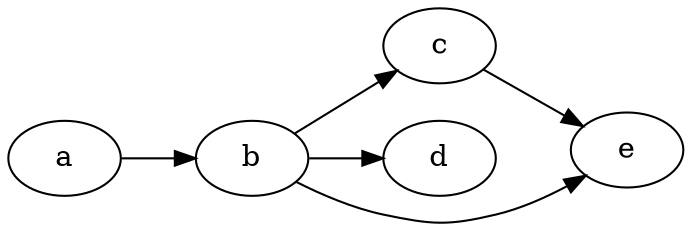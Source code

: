 digraph {
    rankdir="LR";

    n0 [label="a"];
    n1 [label="b"];
    n2 [label="c"];
    n3 [label="d"];
    n4 [label="e"];

    n0 -> n1;
    n1 -> n2;
    n1 -> n3;
    n1 -> n4;
    n2 -> n4;
}
